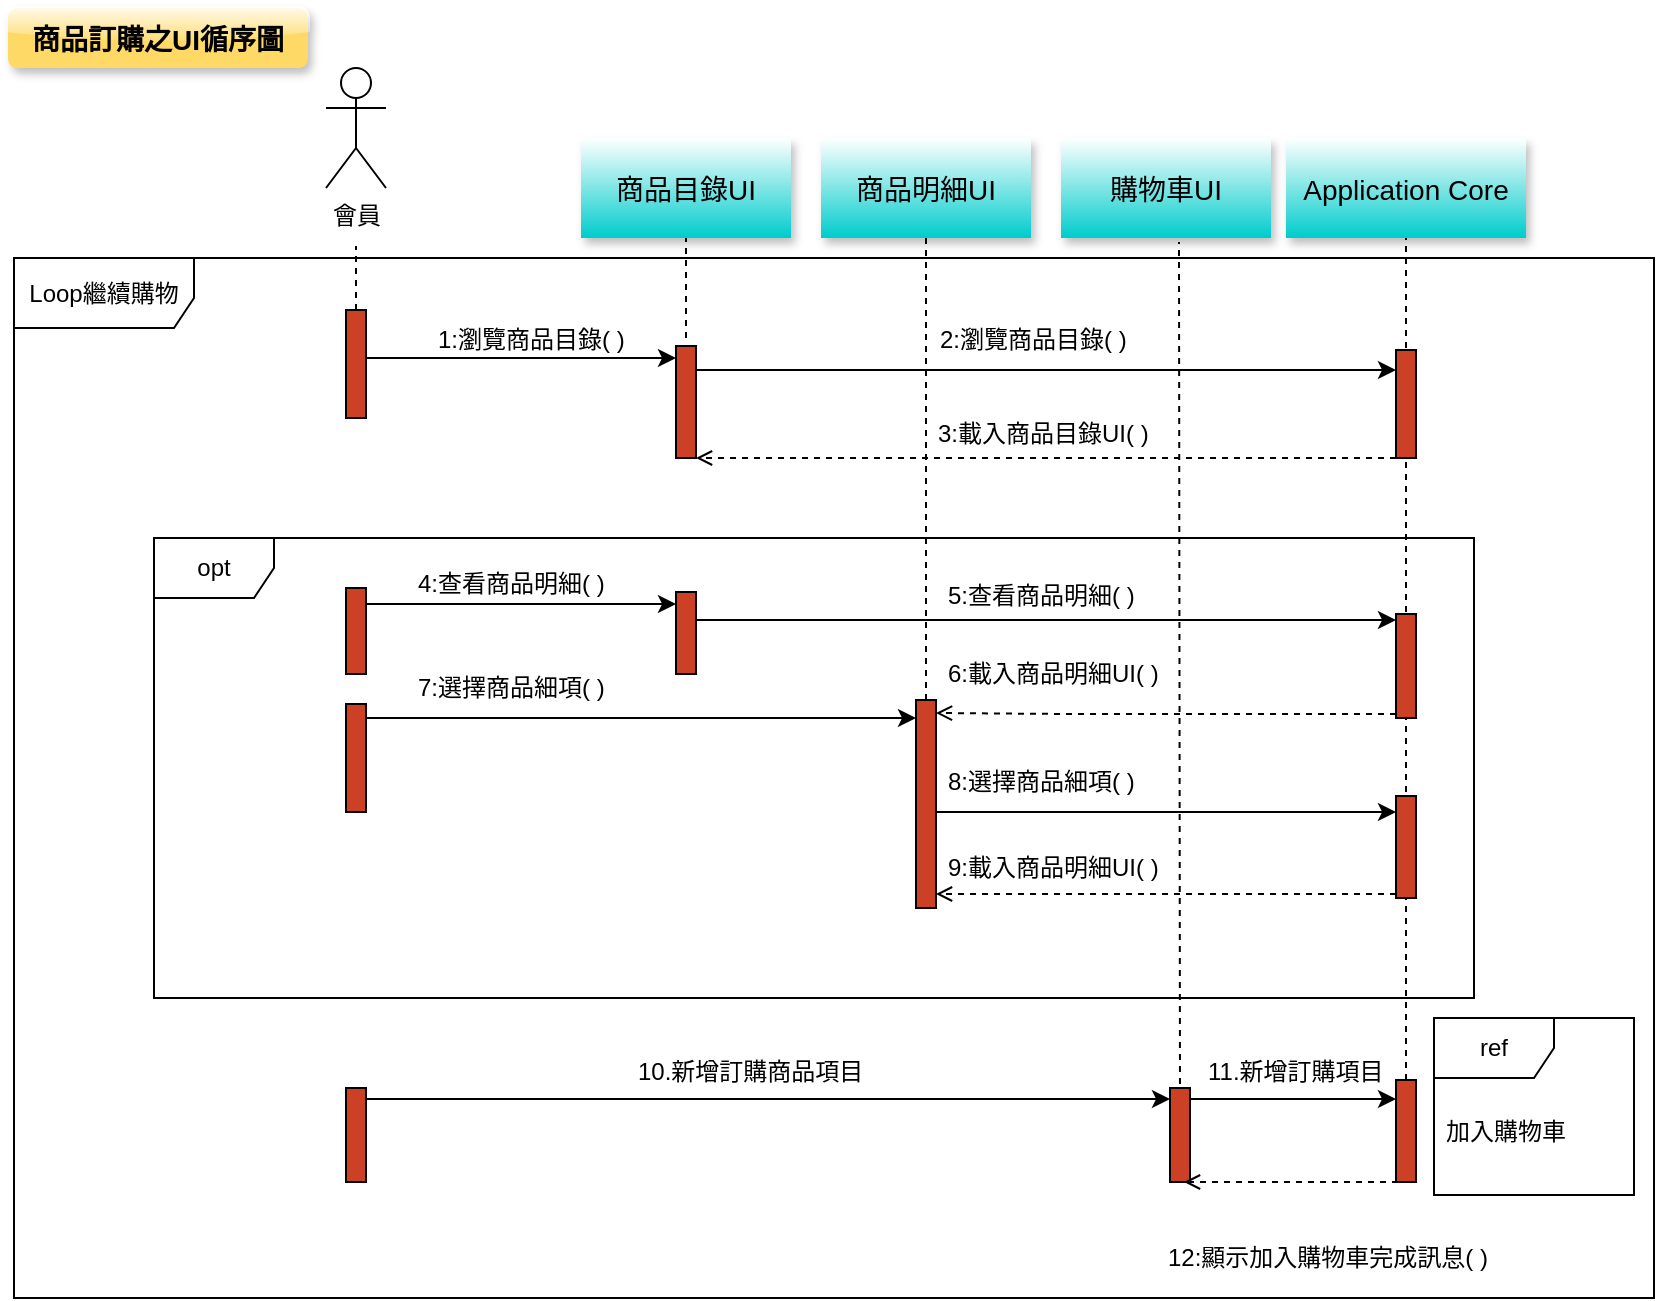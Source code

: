 <mxfile version="21.1.5" type="github">
  <diagram name="第 1 页" id="LoKonJyjHquECygTknBG">
    <mxGraphModel dx="880" dy="461" grid="1" gridSize="10" guides="1" tooltips="1" connect="1" arrows="1" fold="1" page="1" pageScale="1" pageWidth="827" pageHeight="1169" math="0" shadow="0">
      <root>
        <mxCell id="0" />
        <mxCell id="1" parent="0" />
        <mxCell id="lvuibErdHY3F2Ib51GdS-117" value="" style="html=1;verticalAlign=bottom;startArrow=none;endArrow=none;dashed=1;rounded=0;entryX=0.5;entryY=1;entryDx=0;entryDy=0;" edge="1" parent="1">
          <mxGeometry relative="1" as="geometry">
            <mxPoint x="586" y="550" as="sourcePoint" />
            <mxPoint x="585.5" y="117" as="targetPoint" />
          </mxGeometry>
        </mxCell>
        <mxCell id="lvuibErdHY3F2Ib51GdS-63" value="" style="html=1;verticalAlign=bottom;startArrow=none;endArrow=none;dashed=1;rounded=0;entryX=0.5;entryY=1;entryDx=0;entryDy=0;" edge="1" parent="1" source="lvuibErdHY3F2Ib51GdS-106" target="lvuibErdHY3F2Ib51GdS-95">
          <mxGeometry relative="1" as="geometry">
            <mxPoint x="469" y="343" as="sourcePoint" />
            <mxPoint x="469" y="125" as="targetPoint" />
          </mxGeometry>
        </mxCell>
        <mxCell id="lvuibErdHY3F2Ib51GdS-64" value="會員" style="shape=umlActor;verticalLabelPosition=bottom;verticalAlign=top;html=1;" vertex="1" parent="1">
          <mxGeometry x="159" y="30" width="30" height="60" as="geometry" />
        </mxCell>
        <mxCell id="lvuibErdHY3F2Ib51GdS-65" value="" style="html=1;points=[];perimeter=orthogonalPerimeter;outlineConnect=0;targetShapes=umlLifeline;portConstraint=eastwest;newEdgeStyle={&quot;edgeStyle&quot;:&quot;elbowEdgeStyle&quot;,&quot;elbow&quot;:&quot;vertical&quot;,&quot;curved&quot;:0,&quot;rounded&quot;:0};fillColor=#CC4125;" vertex="1" parent="1">
          <mxGeometry x="169" y="151" width="10" height="54" as="geometry" />
        </mxCell>
        <mxCell id="lvuibErdHY3F2Ib51GdS-66" value="" style="html=1;verticalAlign=bottom;startArrow=none;endArrow=none;dashed=1;rounded=0;" edge="1" parent="1" source="lvuibErdHY3F2Ib51GdS-65">
          <mxGeometry relative="1" as="geometry">
            <mxPoint x="174" y="139" as="sourcePoint" />
            <mxPoint x="174" y="119" as="targetPoint" />
          </mxGeometry>
        </mxCell>
        <mxCell id="lvuibErdHY3F2Ib51GdS-67" value="1:瀏覽商品目錄( )" style="text;strokeColor=none;fillColor=none;align=left;verticalAlign=middle;spacingLeft=4;spacingRight=4;overflow=hidden;points=[[0,0.5],[1,0.5]];portConstraint=eastwest;rotatable=0;whiteSpace=wrap;html=1;" vertex="1" parent="1">
          <mxGeometry x="209" y="151" width="110" height="30" as="geometry" />
        </mxCell>
        <mxCell id="lvuibErdHY3F2Ib51GdS-68" value="2:瀏覽商品目錄( )" style="text;strokeColor=none;fillColor=none;align=left;verticalAlign=middle;spacingLeft=4;spacingRight=4;overflow=hidden;points=[[0,0.5],[1,0.5]];portConstraint=eastwest;rotatable=0;whiteSpace=wrap;html=1;" vertex="1" parent="1">
          <mxGeometry x="460" y="151" width="110" height="30" as="geometry" />
        </mxCell>
        <mxCell id="lvuibErdHY3F2Ib51GdS-69" value="" style="html=1;points=[];perimeter=orthogonalPerimeter;outlineConnect=0;targetShapes=umlLifeline;portConstraint=eastwest;newEdgeStyle={&quot;edgeStyle&quot;:&quot;elbowEdgeStyle&quot;,&quot;elbow&quot;:&quot;vertical&quot;,&quot;curved&quot;:0,&quot;rounded&quot;:0};fillColor=#CC4125;" vertex="1" parent="1">
          <mxGeometry x="334" y="169" width="10" height="56" as="geometry" />
        </mxCell>
        <mxCell id="lvuibErdHY3F2Ib51GdS-70" value="" style="html=1;points=[];perimeter=orthogonalPerimeter;outlineConnect=0;targetShapes=umlLifeline;portConstraint=eastwest;newEdgeStyle={&quot;edgeStyle&quot;:&quot;elbowEdgeStyle&quot;,&quot;elbow&quot;:&quot;vertical&quot;,&quot;curved&quot;:0,&quot;rounded&quot;:0};fillColor=#CC4125;" vertex="1" parent="1">
          <mxGeometry x="694" y="171" width="10" height="54" as="geometry" />
        </mxCell>
        <mxCell id="lvuibErdHY3F2Ib51GdS-71" value="" style="endArrow=classic;endFill=1;endSize=6;html=1;rounded=0;" edge="1" parent="1" source="lvuibErdHY3F2Ib51GdS-69" target="lvuibErdHY3F2Ib51GdS-70">
          <mxGeometry width="160" relative="1" as="geometry">
            <mxPoint x="349" y="181" as="sourcePoint" />
            <mxPoint x="499" y="181" as="targetPoint" />
            <Array as="points">
              <mxPoint x="399" y="181" />
            </Array>
          </mxGeometry>
        </mxCell>
        <mxCell id="lvuibErdHY3F2Ib51GdS-72" value="" style="endArrow=open;endFill=1;endSize=6;html=1;rounded=0;dashed=1;" edge="1" parent="1" source="lvuibErdHY3F2Ib51GdS-70" target="lvuibErdHY3F2Ib51GdS-69">
          <mxGeometry width="160" relative="1" as="geometry">
            <mxPoint x="689" y="231" as="sourcePoint" />
            <mxPoint x="344" y="231" as="targetPoint" />
            <Array as="points">
              <mxPoint x="564" y="225" />
            </Array>
          </mxGeometry>
        </mxCell>
        <mxCell id="lvuibErdHY3F2Ib51GdS-73" value="" style="endArrow=classic;endFill=1;endSize=6;html=1;rounded=1;" edge="1" parent="1" source="lvuibErdHY3F2Ib51GdS-65" target="lvuibErdHY3F2Ib51GdS-69">
          <mxGeometry width="160" relative="1" as="geometry">
            <mxPoint x="219" y="181" as="sourcePoint" />
            <mxPoint x="339" y="175" as="targetPoint" />
            <Array as="points">
              <mxPoint x="239" y="175" />
            </Array>
          </mxGeometry>
        </mxCell>
        <mxCell id="lvuibErdHY3F2Ib51GdS-74" value="3:載入商品目錄UI( )" style="text;strokeColor=none;fillColor=none;align=left;verticalAlign=middle;spacingLeft=4;spacingRight=4;overflow=hidden;points=[[0,0.5],[1,0.5]];portConstraint=eastwest;rotatable=0;whiteSpace=wrap;html=1;" vertex="1" parent="1">
          <mxGeometry x="459" y="198" width="120" height="30" as="geometry" />
        </mxCell>
        <mxCell id="lvuibErdHY3F2Ib51GdS-75" value="" style="html=1;points=[];perimeter=orthogonalPerimeter;outlineConnect=0;targetShapes=umlLifeline;portConstraint=eastwest;newEdgeStyle={&quot;edgeStyle&quot;:&quot;elbowEdgeStyle&quot;,&quot;elbow&quot;:&quot;vertical&quot;,&quot;curved&quot;:0,&quot;rounded&quot;:0};direction=west;fillColor=#CC4125;" vertex="1" parent="1">
          <mxGeometry x="334" y="292" width="10" height="41" as="geometry" />
        </mxCell>
        <mxCell id="lvuibErdHY3F2Ib51GdS-76" value="" style="html=1;points=[];perimeter=orthogonalPerimeter;outlineConnect=0;targetShapes=umlLifeline;portConstraint=eastwest;newEdgeStyle={&quot;edgeStyle&quot;:&quot;elbowEdgeStyle&quot;,&quot;elbow&quot;:&quot;vertical&quot;,&quot;curved&quot;:0,&quot;rounded&quot;:0};fillColor=#CC4125;" vertex="1" parent="1">
          <mxGeometry x="169" y="290" width="10" height="43" as="geometry" />
        </mxCell>
        <mxCell id="lvuibErdHY3F2Ib51GdS-77" value="" style="endArrow=classic;endFill=1;endSize=6;html=1;rounded=0;" edge="1" parent="1">
          <mxGeometry width="160" relative="1" as="geometry">
            <mxPoint x="179" y="298" as="sourcePoint" />
            <mxPoint x="334" y="298" as="targetPoint" />
          </mxGeometry>
        </mxCell>
        <mxCell id="lvuibErdHY3F2Ib51GdS-78" value="4:查看商品明細( )" style="text;strokeColor=none;fillColor=none;align=left;verticalAlign=middle;spacingLeft=4;spacingRight=4;overflow=hidden;points=[[0,0.5],[1,0.5]];portConstraint=eastwest;rotatable=0;whiteSpace=wrap;html=1;" vertex="1" parent="1">
          <mxGeometry x="199" y="273" width="110" height="30" as="geometry" />
        </mxCell>
        <mxCell id="lvuibErdHY3F2Ib51GdS-79" value="" style="html=1;points=[];perimeter=orthogonalPerimeter;outlineConnect=0;targetShapes=umlLifeline;portConstraint=eastwest;newEdgeStyle={&quot;edgeStyle&quot;:&quot;elbowEdgeStyle&quot;,&quot;elbow&quot;:&quot;vertical&quot;,&quot;curved&quot;:0,&quot;rounded&quot;:0};fillColor=#CC4125;" vertex="1" parent="1">
          <mxGeometry x="694" y="303" width="10" height="52" as="geometry" />
        </mxCell>
        <mxCell id="lvuibErdHY3F2Ib51GdS-80" value="" style="endArrow=classic;endFill=1;endSize=6;html=1;rounded=0;" edge="1" parent="1">
          <mxGeometry width="160" relative="1" as="geometry">
            <mxPoint x="344" y="306" as="sourcePoint" />
            <mxPoint x="694" y="306" as="targetPoint" />
            <Array as="points">
              <mxPoint x="399" y="306" />
            </Array>
          </mxGeometry>
        </mxCell>
        <mxCell id="lvuibErdHY3F2Ib51GdS-81" value="5:查看商品明細( )" style="text;strokeColor=none;fillColor=none;align=left;verticalAlign=middle;spacingLeft=4;spacingRight=4;overflow=hidden;points=[[0,0.5],[1,0.5]];portConstraint=eastwest;rotatable=0;whiteSpace=wrap;html=1;" vertex="1" parent="1">
          <mxGeometry x="464" y="279" width="110" height="30" as="geometry" />
        </mxCell>
        <mxCell id="lvuibErdHY3F2Ib51GdS-82" value="" style="html=1;points=[];perimeter=orthogonalPerimeter;outlineConnect=0;targetShapes=umlLifeline;portConstraint=eastwest;newEdgeStyle={&quot;edgeStyle&quot;:&quot;elbowEdgeStyle&quot;,&quot;elbow&quot;:&quot;vertical&quot;,&quot;curved&quot;:0,&quot;rounded&quot;:0};direction=west;fillColor=#CC4125;" vertex="1" parent="1">
          <mxGeometry x="454" y="346" width="10" height="104" as="geometry" />
        </mxCell>
        <mxCell id="lvuibErdHY3F2Ib51GdS-83" value="" style="endArrow=open;endFill=1;endSize=6;html=1;rounded=0;dashed=1;" edge="1" parent="1">
          <mxGeometry width="160" relative="1" as="geometry">
            <mxPoint x="694" y="353" as="sourcePoint" />
            <mxPoint x="464" y="352.5" as="targetPoint" />
            <Array as="points">
              <mxPoint x="529" y="353" />
            </Array>
          </mxGeometry>
        </mxCell>
        <mxCell id="lvuibErdHY3F2Ib51GdS-84" value="6:載入商品明細UI( )" style="text;strokeColor=none;fillColor=none;align=left;verticalAlign=middle;spacingLeft=4;spacingRight=4;overflow=hidden;points=[[0,0.5],[1,0.5]];portConstraint=eastwest;rotatable=0;whiteSpace=wrap;html=1;" vertex="1" parent="1">
          <mxGeometry x="464" y="318" width="129.8" height="30" as="geometry" />
        </mxCell>
        <mxCell id="lvuibErdHY3F2Ib51GdS-85" value="" style="html=1;points=[];perimeter=orthogonalPerimeter;outlineConnect=0;targetShapes=umlLifeline;portConstraint=eastwest;newEdgeStyle={&quot;edgeStyle&quot;:&quot;elbowEdgeStyle&quot;,&quot;elbow&quot;:&quot;vertical&quot;,&quot;curved&quot;:0,&quot;rounded&quot;:0};fillColor=#CC4125;" vertex="1" parent="1">
          <mxGeometry x="169" y="540" width="10" height="47" as="geometry" />
        </mxCell>
        <mxCell id="lvuibErdHY3F2Ib51GdS-86" value="" style="html=1;points=[];perimeter=orthogonalPerimeter;outlineConnect=0;targetShapes=umlLifeline;portConstraint=eastwest;newEdgeStyle={&quot;edgeStyle&quot;:&quot;elbowEdgeStyle&quot;,&quot;elbow&quot;:&quot;vertical&quot;,&quot;curved&quot;:0,&quot;rounded&quot;:0};fillColor=#CC4125;" vertex="1" parent="1">
          <mxGeometry x="694" y="394" width="10" height="51" as="geometry" />
        </mxCell>
        <mxCell id="lvuibErdHY3F2Ib51GdS-87" value="" style="endArrow=classic;endFill=1;endSize=6;html=1;rounded=0;" edge="1" parent="1" target="lvuibErdHY3F2Ib51GdS-114">
          <mxGeometry width="160" relative="1" as="geometry">
            <mxPoint x="179" y="545.5" as="sourcePoint" />
            <mxPoint x="454" y="545.5" as="targetPoint" />
          </mxGeometry>
        </mxCell>
        <mxCell id="lvuibErdHY3F2Ib51GdS-88" value="" style="endArrow=classic;endFill=1;endSize=6;html=1;rounded=0;" edge="1" parent="1">
          <mxGeometry width="160" relative="1" as="geometry">
            <mxPoint x="464" y="402" as="sourcePoint" />
            <mxPoint x="694" y="402" as="targetPoint" />
          </mxGeometry>
        </mxCell>
        <mxCell id="lvuibErdHY3F2Ib51GdS-89" value="10.新增訂購商品項目" style="text;strokeColor=none;fillColor=none;align=left;verticalAlign=middle;spacingLeft=4;spacingRight=4;overflow=hidden;points=[[0,0.5],[1,0.5]];portConstraint=eastwest;rotatable=0;whiteSpace=wrap;html=1;" vertex="1" parent="1">
          <mxGeometry x="309" y="516.5" width="124" height="30" as="geometry" />
        </mxCell>
        <mxCell id="lvuibErdHY3F2Ib51GdS-90" value="8:選擇商品細項( )" style="text;strokeColor=none;fillColor=none;align=left;verticalAlign=middle;spacingLeft=4;spacingRight=4;overflow=hidden;points=[[0,0.5],[1,0.5]];portConstraint=eastwest;rotatable=0;whiteSpace=wrap;html=1;" vertex="1" parent="1">
          <mxGeometry x="464" y="372" width="180" height="30" as="geometry" />
        </mxCell>
        <mxCell id="lvuibErdHY3F2Ib51GdS-91" value="opt" style="shape=umlFrame;whiteSpace=wrap;html=1;pointerEvents=0;" vertex="1" parent="1">
          <mxGeometry x="73" y="265" width="660" height="230" as="geometry" />
        </mxCell>
        <mxCell id="lvuibErdHY3F2Ib51GdS-92" value="Loop繼續購物" style="shape=umlFrame;whiteSpace=wrap;html=1;pointerEvents=0;width=90;height=35;" vertex="1" parent="1">
          <mxGeometry x="3" y="125" width="820" height="520" as="geometry" />
        </mxCell>
        <mxCell id="lvuibErdHY3F2Ib51GdS-93" value="商品目錄UI" style="shadow=1;fillColor=#FFFFFF;strokeColor=none;gradientColor=#00CCCC;fontSize=14;" vertex="1" parent="1">
          <mxGeometry x="286.5" y="65" width="105" height="50" as="geometry" />
        </mxCell>
        <mxCell id="lvuibErdHY3F2Ib51GdS-94" value="商品明細UI" style="shadow=1;fillColor=#FFFFFF;strokeColor=none;gradientColor=#00CCCC;fontSize=14;" vertex="1" parent="1">
          <mxGeometry x="406.5" y="65" width="105" height="50" as="geometry" />
        </mxCell>
        <mxCell id="lvuibErdHY3F2Ib51GdS-95" value="Application Core" style="shadow=1;fillColor=#FFFFFF;strokeColor=none;gradientColor=#00CCCC;fontSize=14;" vertex="1" parent="1">
          <mxGeometry x="639" y="65" width="120" height="50" as="geometry" />
        </mxCell>
        <mxCell id="lvuibErdHY3F2Ib51GdS-96" value="" style="html=1;verticalAlign=bottom;startArrow=none;endArrow=none;dashed=1;rounded=0;entryX=0.5;entryY=1;entryDx=0;entryDy=0;" edge="1" parent="1" source="lvuibErdHY3F2Ib51GdS-82" target="lvuibErdHY3F2Ib51GdS-94">
          <mxGeometry relative="1" as="geometry">
            <mxPoint x="469" y="458" as="sourcePoint" />
            <mxPoint x="469" y="393" as="targetPoint" />
          </mxGeometry>
        </mxCell>
        <mxCell id="lvuibErdHY3F2Ib51GdS-97" value="" style="html=1;verticalAlign=bottom;startArrow=none;endArrow=none;dashed=1;rounded=0;entryX=0.5;entryY=1;entryDx=0;entryDy=0;" edge="1" parent="1" target="lvuibErdHY3F2Ib51GdS-93">
          <mxGeometry relative="1" as="geometry">
            <mxPoint x="339" y="165" as="sourcePoint" />
            <mxPoint x="469" y="125" as="targetPoint" />
          </mxGeometry>
        </mxCell>
        <mxCell id="lvuibErdHY3F2Ib51GdS-98" value="商品訂購之UI循序圖" style="rounded=1;fontStyle=1;fillColor=#FFD966;strokeColor=none;fillStyle=auto;shadow=1;glass=1;fontSize=14;" vertex="1" parent="1">
          <mxGeometry width="150" height="30" as="geometry" />
        </mxCell>
        <mxCell id="lvuibErdHY3F2Ib51GdS-99" value="" style="endArrow=open;endFill=1;endSize=6;html=1;rounded=0;dashed=1;" edge="1" parent="1" target="lvuibErdHY3F2Ib51GdS-82">
          <mxGeometry width="160" relative="1" as="geometry">
            <mxPoint x="694" y="443" as="sourcePoint" />
            <mxPoint x="344" y="443" as="targetPoint" />
            <Array as="points">
              <mxPoint x="529" y="443" />
            </Array>
          </mxGeometry>
        </mxCell>
        <mxCell id="lvuibErdHY3F2Ib51GdS-100" value="9:載入商品明細UI( )" style="text;strokeColor=none;fillColor=none;align=left;verticalAlign=middle;spacingLeft=4;spacingRight=4;overflow=hidden;points=[[0,0.5],[1,0.5]];portConstraint=eastwest;rotatable=0;whiteSpace=wrap;html=1;" vertex="1" parent="1">
          <mxGeometry x="464" y="415" width="170" height="30" as="geometry" />
        </mxCell>
        <mxCell id="lvuibErdHY3F2Ib51GdS-102" value="" style="html=1;points=[];perimeter=orthogonalPerimeter;outlineConnect=0;targetShapes=umlLifeline;portConstraint=eastwest;newEdgeStyle={&quot;edgeStyle&quot;:&quot;elbowEdgeStyle&quot;,&quot;elbow&quot;:&quot;vertical&quot;,&quot;curved&quot;:0,&quot;rounded&quot;:0};fillColor=#CC4125;" vertex="1" parent="1">
          <mxGeometry x="169" y="348" width="10" height="54" as="geometry" />
        </mxCell>
        <mxCell id="lvuibErdHY3F2Ib51GdS-103" value="7:選擇商品細項( )" style="text;strokeColor=none;fillColor=none;align=left;verticalAlign=middle;spacingLeft=4;spacingRight=4;overflow=hidden;points=[[0,0.5],[1,0.5]];portConstraint=eastwest;rotatable=0;whiteSpace=wrap;html=1;" vertex="1" parent="1">
          <mxGeometry x="199" y="325" width="110" height="30" as="geometry" />
        </mxCell>
        <mxCell id="lvuibErdHY3F2Ib51GdS-104" value="" style="endArrow=classic;endFill=1;endSize=6;html=1;rounded=1;" edge="1" parent="1" target="lvuibErdHY3F2Ib51GdS-82">
          <mxGeometry width="160" relative="1" as="geometry">
            <mxPoint x="179" y="355" as="sourcePoint" />
            <mxPoint x="334" y="355" as="targetPoint" />
            <Array as="points">
              <mxPoint x="239" y="355" />
            </Array>
          </mxGeometry>
        </mxCell>
        <mxCell id="lvuibErdHY3F2Ib51GdS-106" value="" style="html=1;points=[];perimeter=orthogonalPerimeter;outlineConnect=0;targetShapes=umlLifeline;portConstraint=eastwest;newEdgeStyle={&quot;edgeStyle&quot;:&quot;elbowEdgeStyle&quot;,&quot;elbow&quot;:&quot;vertical&quot;,&quot;curved&quot;:0,&quot;rounded&quot;:0};fillColor=#CC4125;" vertex="1" parent="1">
          <mxGeometry x="694" y="536" width="10" height="51" as="geometry" />
        </mxCell>
        <mxCell id="lvuibErdHY3F2Ib51GdS-107" value="" style="endArrow=classic;endFill=1;endSize=6;html=1;rounded=0;" edge="1" parent="1" target="lvuibErdHY3F2Ib51GdS-106">
          <mxGeometry width="160" relative="1" as="geometry">
            <mxPoint x="591" y="545.5" as="sourcePoint" />
            <mxPoint x="690" y="546" as="targetPoint" />
          </mxGeometry>
        </mxCell>
        <mxCell id="lvuibErdHY3F2Ib51GdS-108" value="11.新增訂購項目" style="text;strokeColor=none;fillColor=none;align=left;verticalAlign=middle;spacingLeft=4;spacingRight=4;overflow=hidden;points=[[0,0.5],[1,0.5]];portConstraint=eastwest;rotatable=0;whiteSpace=wrap;html=1;" vertex="1" parent="1">
          <mxGeometry x="594" y="516.5" width="110" height="30" as="geometry" />
        </mxCell>
        <mxCell id="lvuibErdHY3F2Ib51GdS-109" value="12:顯示加入購物車完成訊息( )" style="text;strokeColor=none;fillColor=none;align=left;verticalAlign=middle;spacingLeft=4;spacingRight=4;overflow=hidden;points=[[0,0.5],[1,0.5]];portConstraint=eastwest;rotatable=0;whiteSpace=wrap;html=1;" vertex="1" parent="1">
          <mxGeometry x="574" y="610" width="171.5" height="30" as="geometry" />
        </mxCell>
        <mxCell id="lvuibErdHY3F2Ib51GdS-111" value="ref" style="shape=umlFrame;whiteSpace=wrap;html=1;pointerEvents=0;" vertex="1" parent="1">
          <mxGeometry x="713" y="505" width="100" height="88.5" as="geometry" />
        </mxCell>
        <mxCell id="lvuibErdHY3F2Ib51GdS-112" value="加入購物車" style="text;strokeColor=none;fillColor=none;align=left;verticalAlign=middle;spacingLeft=4;spacingRight=4;overflow=hidden;points=[[0,0.5],[1,0.5]];portConstraint=eastwest;rotatable=0;whiteSpace=wrap;html=1;" vertex="1" parent="1">
          <mxGeometry x="713" y="546.5" width="70" height="30" as="geometry" />
        </mxCell>
        <mxCell id="lvuibErdHY3F2Ib51GdS-113" value="購物車UI" style="shadow=1;fillColor=#FFFFFF;strokeColor=none;gradientColor=#00CCCC;fontSize=14;" vertex="1" parent="1">
          <mxGeometry x="526.5" y="65" width="105" height="50" as="geometry" />
        </mxCell>
        <mxCell id="lvuibErdHY3F2Ib51GdS-114" value="" style="html=1;points=[];perimeter=orthogonalPerimeter;outlineConnect=0;targetShapes=umlLifeline;portConstraint=eastwest;newEdgeStyle={&quot;edgeStyle&quot;:&quot;elbowEdgeStyle&quot;,&quot;elbow&quot;:&quot;vertical&quot;,&quot;curved&quot;:0,&quot;rounded&quot;:0};fillColor=#CC4125;" vertex="1" parent="1">
          <mxGeometry x="581" y="540" width="10" height="47" as="geometry" />
        </mxCell>
        <mxCell id="lvuibErdHY3F2Ib51GdS-116" value="" style="endArrow=open;endFill=1;endSize=6;html=1;rounded=0;dashed=1;" edge="1" parent="1">
          <mxGeometry width="160" relative="1" as="geometry">
            <mxPoint x="695" y="587" as="sourcePoint" />
            <mxPoint x="588" y="587" as="targetPoint" />
            <Array as="points" />
          </mxGeometry>
        </mxCell>
      </root>
    </mxGraphModel>
  </diagram>
</mxfile>
